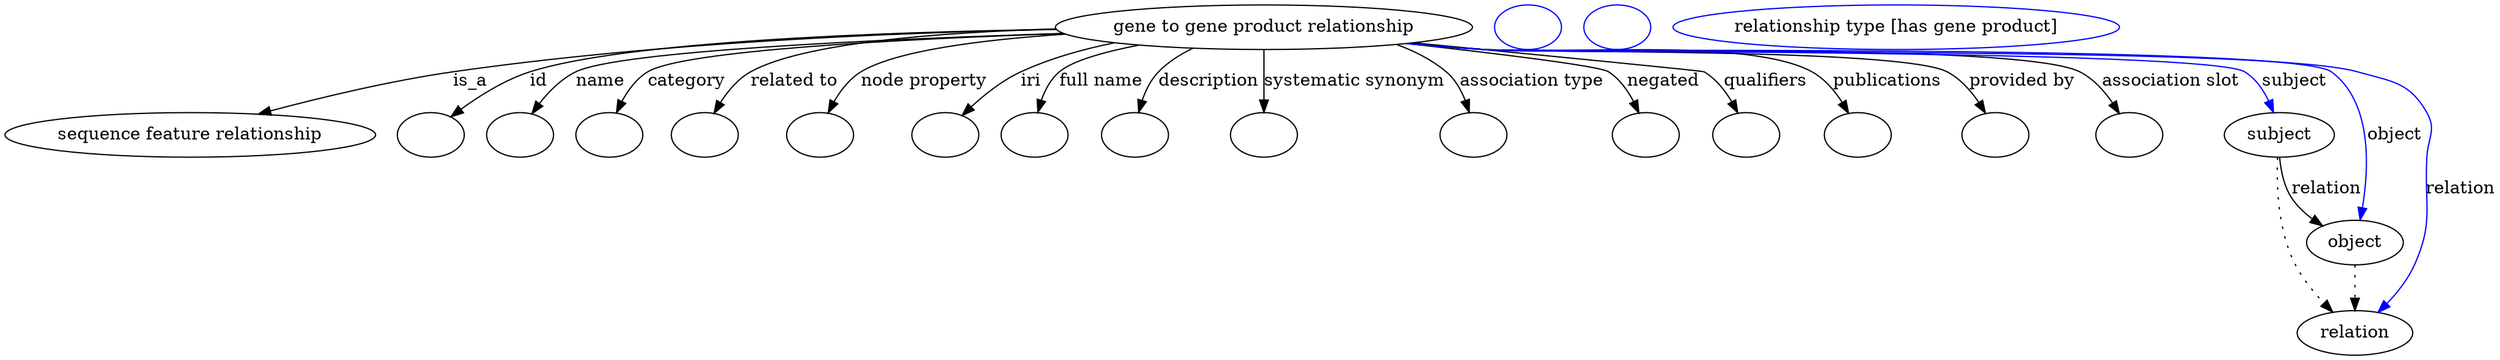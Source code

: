 digraph {
	graph [bb="0,0,1673,281"];
	node [label="\N"];
	"gene to gene product relationship"	 [height=0.5,
		label="gene to gene product relationship",
		pos="858.23,263",
		width=3.5551];
	"sequence feature relationship"	 [height=0.5,
		pos="113.23,177",
		width=3.1453];
	"gene to gene product relationship" -> "sequence feature relationship"	 [label=is_a,
		lp="317.51,220",
		pos="e,164.54,193.16 735.81,257.73 598.77,251.35 385.46,239.84 305.68,227 261.1,219.82 211.83,206.93 174.3,196.03"];
	id	 [color=black,
		height=0.5,
		label="",
		pos="271.23,177",
		width=0.75];
	"gene to gene product relationship" -> id	 [color=black,
		label=id,
		lp="373.68,220",
		pos="e,290.49,190.03 732.37,259.54 610.07,255.14 433.42,245.75 367.34,227 342.93,220.07 317.55,206.56 299.01,195.33",
		style=solid];
	name	 [color=black,
		height=0.5,
		label="",
		pos="343.23,177",
		width=0.75];
	"gene to gene product relationship" -> name	 [color=black,
		label=name,
		lp="422.39,220",
		pos="e,357.81,192.62 737.46,256.97 614.25,250.24 436.98,238.75 406.91,227 391.38,220.93 376.57,209.75 365.15,199.5",
		style=solid];
	category	 [color=black,
		height=0.5,
		label="",
		pos="415.23,177",
		width=0.75];
	"gene to gene product relationship" -> category	 [color=black,
		label=category,
		lp="481.33,220",
		pos="e,424.56,193.97 737.89,256.86 628.83,250.53 481.53,239.81 457.04,227 446.29,221.38 437.21,211.7 430.29,202.34",
		style=solid];
	"related to"	 [color=black,
		height=0.5,
		label="",
		pos="487.23,177",
		width=0.75];
	"gene to gene product relationship" -> "related to"	 [color=black,
		label="related to",
		lp="550.47,220",
		pos="e,495.17,194.35 742.55,255.16 653.56,248.36 542.66,237.91 523.76,227 514.12,221.44 506.31,212.2 500.42,203.17",
		style=solid];
	"node property"	 [color=black,
		height=0.5,
		label="",
		pos="560.23,177",
		width=0.75];
	"gene to gene product relationship" -> "node property"	 [color=black,
		label="node property",
		lp="633.3,220",
		pos="e,567.59,194.7 739.42,256.23 681.2,251.05 618.47,242.13 594.09,227 585.1,221.42 577.93,212.47 572.55,203.67",
		style=solid];
	iri	 [color=black,
		height=0.5,
		label="",
		pos="632.23,177",
		width=0.75];
	"gene to gene product relationship" -> iri	 [color=black,
		label=iri,
		lp="706.45,220",
		pos="e,648.21,191.84 770.59,249.85 746.95,244.5 721.84,237.12 699.79,227 684.06,219.78 668.4,208.52 656.12,198.5",
		style=solid];
	"full name"	 [color=black,
		height=0.5,
		label="",
		pos="704.23,177",
		width=0.75];
	"gene to gene product relationship" -> "full name"	 [color=black,
		label="full name",
		lp="753.86,220",
		pos="e,708.33,195.08 783.9,248.34 759.52,242.33 736.28,234.93 726.97,227 720.09,221.13 715.18,212.75 711.73,204.51",
		style=solid];
	description	 [color=black,
		height=0.5,
		label="",
		pos="776.23,177",
		width=0.75];
	"gene to gene product relationship" -> description	 [color=black,
		label=description,
		lp="823.34,220",
		pos="e,778.57,195.26 815.45,246.01 806.75,240.96 798.35,234.67 792.02,227 786.87,220.75 783.39,212.8 781.05,205.09",
		style=solid];
	"systematic synonym"	 [color=black,
		height=0.5,
		label="",
		pos="858.23,177",
		width=0.75];
	"gene to gene product relationship" -> "systematic synonym"	 [color=black,
		label="systematic synonym",
		lp="915.2,220",
		pos="e,858.23,195.21 858.23,244.76 858.23,233.36 858.23,218.43 858.23,205.49",
		style=solid];
	"association type"	 [color=black,
		height=0.5,
		label="",
		pos="995.23,177",
		width=0.75];
	"gene to gene product relationship" -> "association type"	 [color=black,
		label="association type",
		lp="1029.1,220",
		pos="e,991.31,194.95 936.05,248.62 949.55,243.47 962.63,236.49 973.23,227 979.86,221.07 984.59,212.76 987.92,204.63",
		style=solid];
	negated	 [color=black,
		height=0.5,
		label="",
		pos="1105.2,177",
		width=0.75];
	"gene to gene product relationship" -> negated	 [color=black,
		label=negated,
		lp="1113,220",
		pos="e,1100,195.02 948.17,250.13 1006.5,241.48 1072.7,230.96 1078.2,227 1086.1,221.43 1091.8,212.86 1096,204.39",
		style=solid];
	qualifiers	 [color=black,
		height=0.5,
		label="",
		pos="1177.2,177",
		width=0.75];
	"gene to gene product relationship" -> qualifiers	 [color=black,
		label=qualifiers,
		lp="1181.3,220",
		pos="e,1168.8,194.29 951.81,250.62 966.35,248.73 981.19,246.8 995.23,245 1027.2,240.9 1111.3,243.1 1139.2,227 1149.1,221.31 1157.3,211.92 \
1163.4,202.81",
		style=solid];
	publications	 [color=black,
		height=0.5,
		label="",
		pos="1250.2,177",
		width=0.75];
	"gene to gene product relationship" -> publications	 [color=black,
		label=publications,
		lp="1261.4,220",
		pos="e,1241.5,194.47 949.91,250.34 965.03,248.43 980.56,246.57 995.23,245 1043.1,239.86 1168.9,249.91 1211.2,227 1221.4,221.52 1229.7,\
212.18 1236.1,203.04",
		style=solid];
	"provided by"	 [color=black,
		height=0.5,
		label="",
		pos="1341.2,177",
		width=0.75];
	"gene to gene product relationship" -> "provided by"	 [color=black,
		label="provided by",
		lp="1351.9,220",
		pos="e,1331.9,194.11 948.4,250.22 964,248.28 980.07,246.44 995.23,245 1062.6,238.59 1238.8,257.39 1299.2,227 1310.1,221.54 1319.2,211.89 \
1326.2,202.51",
		style=solid];
	"association slot"	 [color=black,
		height=0.5,
		label="",
		pos="1431.2,177",
		width=0.75];
	"gene to gene product relationship" -> "association slot"	 [color=black,
		label="association slot",
		lp="1451.2,220",
		pos="e,1421.9,194.16 948.02,250.09 963.73,248.15 979.94,246.35 995.23,245 1038.9,241.14 1349.9,246.41 1389.2,227 1400.1,221.62 1409.3,\
211.98 1416.2,202.59",
		style=solid];
	subject	 [height=0.5,
		pos="1524.2,177",
		width=0.97656];
	"gene to gene product relationship" -> subject	 [color=blue,
		label=subject,
		lp="1531.1,220",
		pos="e,1519.9,194.97 947.27,250.06 963.21,248.09 979.69,246.3 995.23,245 1023.1,242.68 1474.6,241.94 1498.2,227 1506.4,221.84 1512.1,\
213.21 1516.1,204.56",
		style=solid];
	object	 [height=0.5,
		pos="1579.2,91",
		width=0.88096];
	"gene to gene product relationship" -> object	 [color=blue,
		label=object,
		lp="1603.3,177",
		pos="e,1582.9,109.24 947.27,250.01 963.21,248.05 979.69,246.27 995.23,245 1026.3,242.47 1529.7,244.79 1555.2,227 1588.5,203.85 1588.3,\
152.04 1584.3,119.47",
		style=solid];
	relation	 [height=0.5,
		pos="1579.2,18",
		width=1.031];
	"gene to gene product relationship" -> relation	 [color=blue,
		label=relation,
		lp="1651.6,134",
		pos="e,1595.5,34.261 947.27,249.99 963.21,248.04 979.69,246.26 995.23,245 1059.7,239.78 1515.7,247 1577.2,227 1601.3,219.19 1612.4,217.34 \
1624.2,195 1632.5,179.37 1633.9,111.27 1620.2,73 1616.2,61.839 1609.2,51.042 1602,42.015",
		style=solid];
	subject -> object	 [label=relation,
		lp="1560.6,134",
		pos="e,1558.7,105.22 1526.8,158.86 1528.9,148.88 1532.4,136.62 1538.5,127 1541.9,121.55 1546.4,116.45 1551.2,111.89"];
	subject -> relation	 [pos="e,1563.6,34.504 1523.8,158.94 1523.9,137.58 1526.2,101.32 1538.2,73 1542.9,62.095 1550.1,51.356 1557.2,42.302",
		style=dotted];
	"gene to gene product relationship subject"	 [color=blue,
		height=0.5,
		label="",
		pos="1031.2,263",
		width=0.75];
	object -> relation	 [pos="e,1579.2,36.09 1579.2,72.955 1579.2,64.883 1579.2,55.176 1579.2,46.182",
		style=dotted];
	"gene to gene product relationship object"	 [color=blue,
		height=0.5,
		label="",
		pos="1103.2,263",
		width=0.75];
	"gene to gene product relationship relation"	 [color=blue,
		height=0.5,
		label="relationship type [has gene product]",
		pos="1285.2,263",
		width=3.8143];
}
